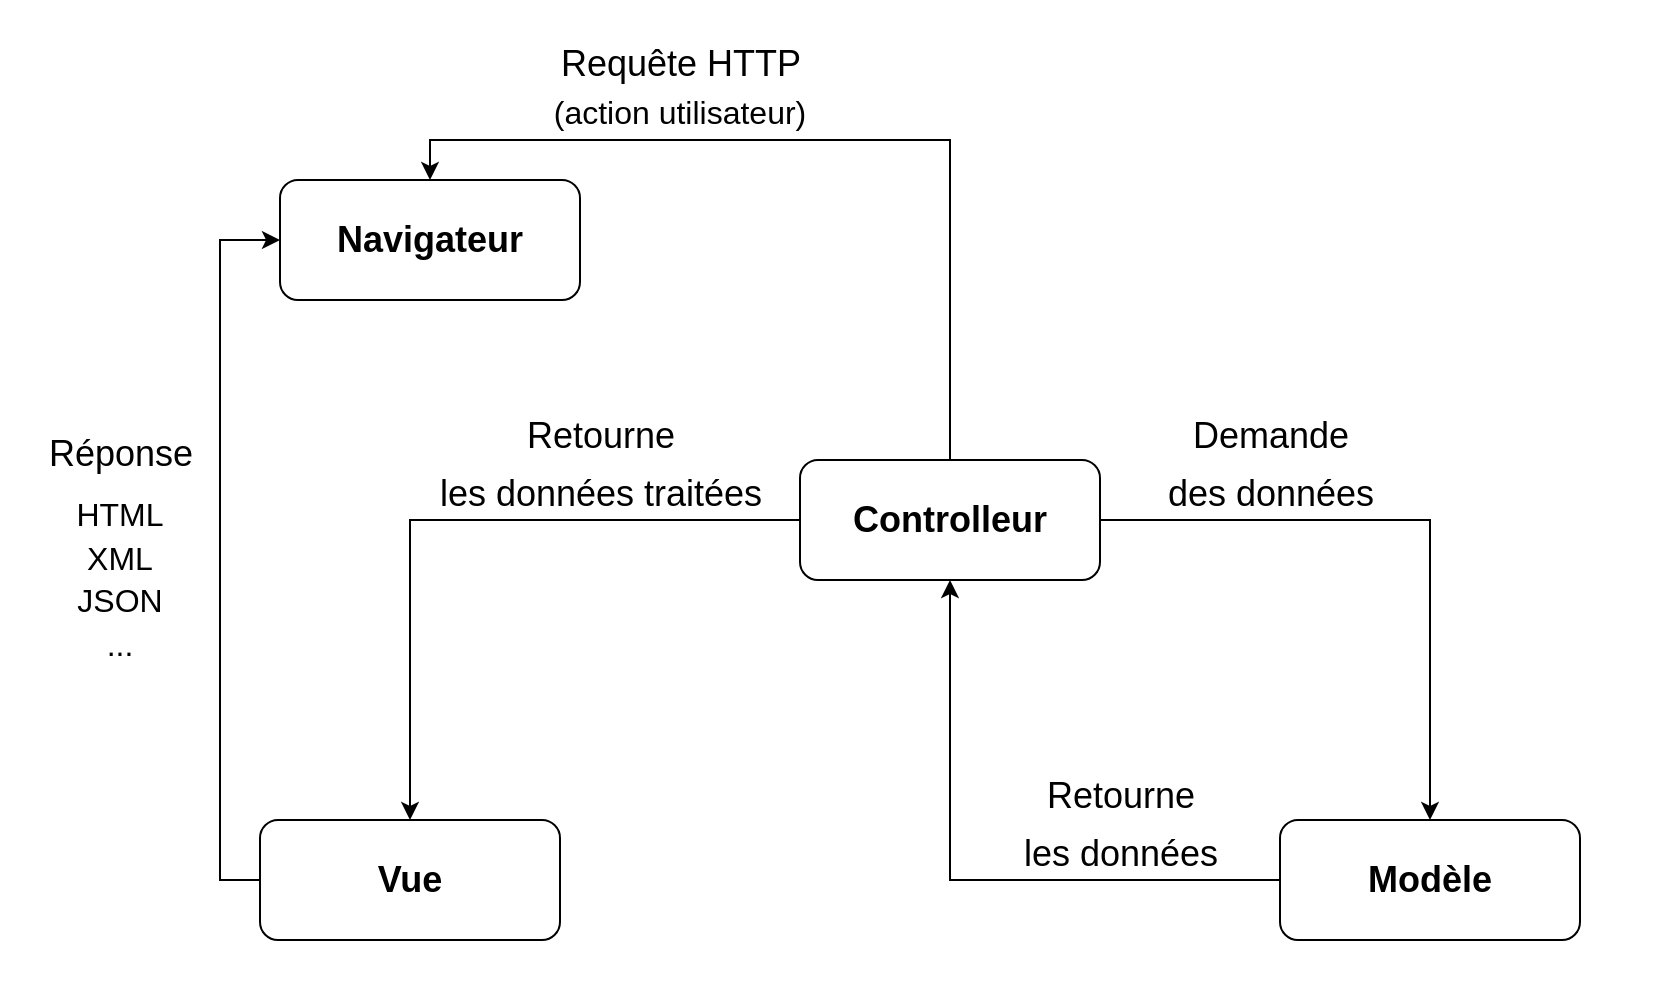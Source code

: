 <mxfile version="20.3.0" type="device"><diagram id="zqiqeIqmS7KpD-wSqgL0" name="Page-1"><mxGraphModel dx="2053" dy="1087" grid="1" gridSize="10" guides="1" tooltips="1" connect="1" arrows="1" fold="1" page="1" pageScale="1" pageWidth="827" pageHeight="1169" math="0" shadow="0"><root><mxCell id="0"/><mxCell id="1" parent="0"/><mxCell id="XDgs3CGOougbLGq00Z3T-25" value="" style="rounded=0;whiteSpace=wrap;html=1;fontSize=16;strokeColor=none;" vertex="1" parent="1"><mxGeometry x="-90" y="20" width="830" height="500" as="geometry"/></mxCell><mxCell id="XDgs3CGOougbLGq00Z3T-1" value="&lt;font style=&quot;font-size: 18px;&quot;&gt;&lt;b&gt;Navigateur&lt;/b&gt;&lt;/font&gt;" style="rounded=1;whiteSpace=wrap;html=1;" vertex="1" parent="1"><mxGeometry x="50" y="110" width="150" height="60" as="geometry"/></mxCell><mxCell id="XDgs3CGOougbLGq00Z3T-12" style="edgeStyle=orthogonalEdgeStyle;rounded=0;orthogonalLoop=1;jettySize=auto;html=1;exitX=1;exitY=0.5;exitDx=0;exitDy=0;entryX=0.5;entryY=0;entryDx=0;entryDy=0;fontSize=18;" edge="1" parent="1" source="XDgs3CGOougbLGq00Z3T-2" target="XDgs3CGOougbLGq00Z3T-5"><mxGeometry relative="1" as="geometry"/></mxCell><mxCell id="XDgs3CGOougbLGq00Z3T-17" style="edgeStyle=orthogonalEdgeStyle;rounded=0;orthogonalLoop=1;jettySize=auto;html=1;exitX=0.5;exitY=0;exitDx=0;exitDy=0;entryX=0.5;entryY=0;entryDx=0;entryDy=0;fontSize=18;" edge="1" parent="1" source="XDgs3CGOougbLGq00Z3T-2" target="XDgs3CGOougbLGq00Z3T-1"><mxGeometry relative="1" as="geometry"/></mxCell><mxCell id="XDgs3CGOougbLGq00Z3T-18" style="edgeStyle=orthogonalEdgeStyle;rounded=0;orthogonalLoop=1;jettySize=auto;html=1;exitX=0;exitY=0.5;exitDx=0;exitDy=0;fontSize=18;" edge="1" parent="1" source="XDgs3CGOougbLGq00Z3T-2" target="XDgs3CGOougbLGq00Z3T-6"><mxGeometry relative="1" as="geometry"/></mxCell><mxCell id="XDgs3CGOougbLGq00Z3T-2" value="&lt;b&gt;&lt;font style=&quot;font-size: 18px;&quot;&gt;Controlleur&lt;/font&gt;&lt;/b&gt;" style="rounded=1;whiteSpace=wrap;html=1;" vertex="1" parent="1"><mxGeometry x="310" y="250" width="150" height="60" as="geometry"/></mxCell><mxCell id="XDgs3CGOougbLGq00Z3T-14" style="edgeStyle=orthogonalEdgeStyle;rounded=0;orthogonalLoop=1;jettySize=auto;html=1;exitX=0;exitY=0.5;exitDx=0;exitDy=0;entryX=0.5;entryY=1;entryDx=0;entryDy=0;fontSize=18;" edge="1" parent="1" source="XDgs3CGOougbLGq00Z3T-5" target="XDgs3CGOougbLGq00Z3T-2"><mxGeometry relative="1" as="geometry"/></mxCell><mxCell id="XDgs3CGOougbLGq00Z3T-5" value="&lt;b&gt;&lt;font style=&quot;font-size: 18px;&quot;&gt;Modèle&lt;br&gt;&lt;/font&gt;&lt;/b&gt;" style="rounded=1;whiteSpace=wrap;html=1;" vertex="1" parent="1"><mxGeometry x="550" y="430" width="150" height="60" as="geometry"/></mxCell><mxCell id="XDgs3CGOougbLGq00Z3T-20" style="edgeStyle=orthogonalEdgeStyle;rounded=0;orthogonalLoop=1;jettySize=auto;html=1;exitX=0;exitY=0.5;exitDx=0;exitDy=0;entryX=0;entryY=0.5;entryDx=0;entryDy=0;fontSize=18;" edge="1" parent="1" source="XDgs3CGOougbLGq00Z3T-6" target="XDgs3CGOougbLGq00Z3T-1"><mxGeometry relative="1" as="geometry"/></mxCell><mxCell id="XDgs3CGOougbLGq00Z3T-6" value="&lt;b&gt;&lt;font style=&quot;font-size: 18px;&quot;&gt;Vue&lt;br&gt;&lt;/font&gt;&lt;/b&gt;" style="rounded=1;whiteSpace=wrap;html=1;" vertex="1" parent="1"><mxGeometry x="40" y="430" width="150" height="60" as="geometry"/></mxCell><mxCell id="XDgs3CGOougbLGq00Z3T-10" value="&lt;font style=&quot;font-size: 18px; font-weight: normal;&quot;&gt;Requête HTTP&lt;br&gt;&lt;/font&gt;" style="text;strokeColor=none;fillColor=none;html=1;fontSize=24;fontStyle=1;verticalAlign=middle;align=center;" vertex="1" parent="1"><mxGeometry x="200" y="30" width="100" height="40" as="geometry"/></mxCell><mxCell id="XDgs3CGOougbLGq00Z3T-13" value="&lt;font style=&quot;font-size: 18px; font-weight: normal;&quot;&gt;Retourne&lt;br&gt;les données&lt;/font&gt;" style="text;strokeColor=none;fillColor=none;html=1;fontSize=24;fontStyle=1;verticalAlign=middle;align=center;" vertex="1" parent="1"><mxGeometry x="420" y="410" width="100" height="40" as="geometry"/></mxCell><mxCell id="XDgs3CGOougbLGq00Z3T-15" value="&lt;font style=&quot;font-size: 18px; font-weight: normal;&quot;&gt;Demande &lt;br&gt;des données&lt;/font&gt;" style="text;strokeColor=none;fillColor=none;html=1;fontSize=24;fontStyle=1;verticalAlign=middle;align=center;" vertex="1" parent="1"><mxGeometry x="470" y="230" width="150" height="40" as="geometry"/></mxCell><mxCell id="XDgs3CGOougbLGq00Z3T-19" value="&lt;font style=&quot;font-size: 18px; font-weight: normal;&quot;&gt;Retourne&lt;br&gt;les données traitées&lt;/font&gt;" style="text;strokeColor=none;fillColor=none;html=1;fontSize=24;fontStyle=1;verticalAlign=middle;align=center;" vertex="1" parent="1"><mxGeometry x="160" y="230" width="100" height="40" as="geometry"/></mxCell><mxCell id="XDgs3CGOougbLGq00Z3T-21" value="&lt;span style=&quot;font-size: 18px; font-weight: 400;&quot;&gt;Réponse&lt;br&gt;&lt;/span&gt;" style="text;strokeColor=none;fillColor=none;html=1;fontSize=24;fontStyle=1;verticalAlign=middle;align=center;" vertex="1" parent="1"><mxGeometry x="-80" y="220" width="100" height="50" as="geometry"/></mxCell><mxCell id="XDgs3CGOougbLGq00Z3T-22" value="&lt;font style=&quot;font-size: 16px;&quot;&gt;&lt;span style=&quot;color: rgb(0, 0, 0); font-family: Helvetica; font-style: normal; font-variant-ligatures: normal; font-variant-caps: normal; font-weight: 400; letter-spacing: normal; orphans: 2; text-indent: 0px; text-transform: none; widows: 2; word-spacing: 0px; -webkit-text-stroke-width: 0px; text-decoration-thickness: initial; text-decoration-style: initial; text-decoration-color: initial; float: none; display: inline !important;&quot;&gt;HTML&lt;/span&gt;&lt;br style=&quot;color: rgb(0, 0, 0); font-family: Helvetica; font-style: normal; font-variant-ligatures: normal; font-variant-caps: normal; font-weight: 400; letter-spacing: normal; orphans: 2; text-indent: 0px; text-transform: none; widows: 2; word-spacing: 0px; -webkit-text-stroke-width: 0px; text-decoration-thickness: initial; text-decoration-style: initial; text-decoration-color: initial;&quot;&gt;&lt;span style=&quot;color: rgb(0, 0, 0); font-family: Helvetica; font-style: normal; font-variant-ligatures: normal; font-variant-caps: normal; font-weight: 400; letter-spacing: normal; orphans: 2; text-indent: 0px; text-transform: none; widows: 2; word-spacing: 0px; -webkit-text-stroke-width: 0px; text-decoration-thickness: initial; text-decoration-style: initial; text-decoration-color: initial; float: none; display: inline !important;&quot;&gt;XML&lt;/span&gt;&lt;br style=&quot;color: rgb(0, 0, 0); font-family: Helvetica; font-style: normal; font-variant-ligatures: normal; font-variant-caps: normal; font-weight: 400; letter-spacing: normal; orphans: 2; text-indent: 0px; text-transform: none; widows: 2; word-spacing: 0px; -webkit-text-stroke-width: 0px; text-decoration-thickness: initial; text-decoration-style: initial; text-decoration-color: initial;&quot;&gt;&lt;span style=&quot;color: rgb(0, 0, 0); font-family: Helvetica; font-style: normal; font-variant-ligatures: normal; font-variant-caps: normal; font-weight: 400; letter-spacing: normal; orphans: 2; text-indent: 0px; text-transform: none; widows: 2; word-spacing: 0px; -webkit-text-stroke-width: 0px; text-decoration-thickness: initial; text-decoration-style: initial; text-decoration-color: initial; float: none; display: inline !important;&quot;&gt;JSON&lt;/span&gt;&lt;br style=&quot;color: rgb(0, 0, 0); font-family: Helvetica; font-style: normal; font-variant-ligatures: normal; font-variant-caps: normal; font-weight: 400; letter-spacing: normal; orphans: 2; text-indent: 0px; text-transform: none; widows: 2; word-spacing: 0px; -webkit-text-stroke-width: 0px; text-decoration-thickness: initial; text-decoration-style: initial; text-decoration-color: initial;&quot;&gt;&lt;span style=&quot;color: rgb(0, 0, 0); font-family: Helvetica; font-style: normal; font-variant-ligatures: normal; font-variant-caps: normal; font-weight: 400; letter-spacing: normal; orphans: 2; text-indent: 0px; text-transform: none; widows: 2; word-spacing: 0px; -webkit-text-stroke-width: 0px; text-decoration-thickness: initial; text-decoration-style: initial; text-decoration-color: initial; float: none; display: inline !important;&quot;&gt;...&lt;/span&gt;&lt;/font&gt;" style="text;whiteSpace=wrap;html=1;fontSize=18;align=center;" vertex="1" parent="1"><mxGeometry x="-70" y="260" width="80" height="110" as="geometry"/></mxCell><mxCell id="XDgs3CGOougbLGq00Z3T-23" value="&lt;span style=&quot;color: rgb(0, 0, 0); font-family: Helvetica; font-style: normal; font-variant-ligatures: normal; font-variant-caps: normal; font-weight: 400; letter-spacing: normal; orphans: 2; text-indent: 0px; text-transform: none; widows: 2; word-spacing: 0px; -webkit-text-stroke-width: 0px; text-decoration-thickness: initial; text-decoration-style: initial; text-decoration-color: initial; float: none; display: inline !important;&quot;&gt;(action utilisateur)&lt;/span&gt;" style="text;whiteSpace=wrap;html=1;fontSize=16;align=center;" vertex="1" parent="1"><mxGeometry x="165" y="60" width="170" height="30" as="geometry"/></mxCell></root></mxGraphModel></diagram></mxfile>